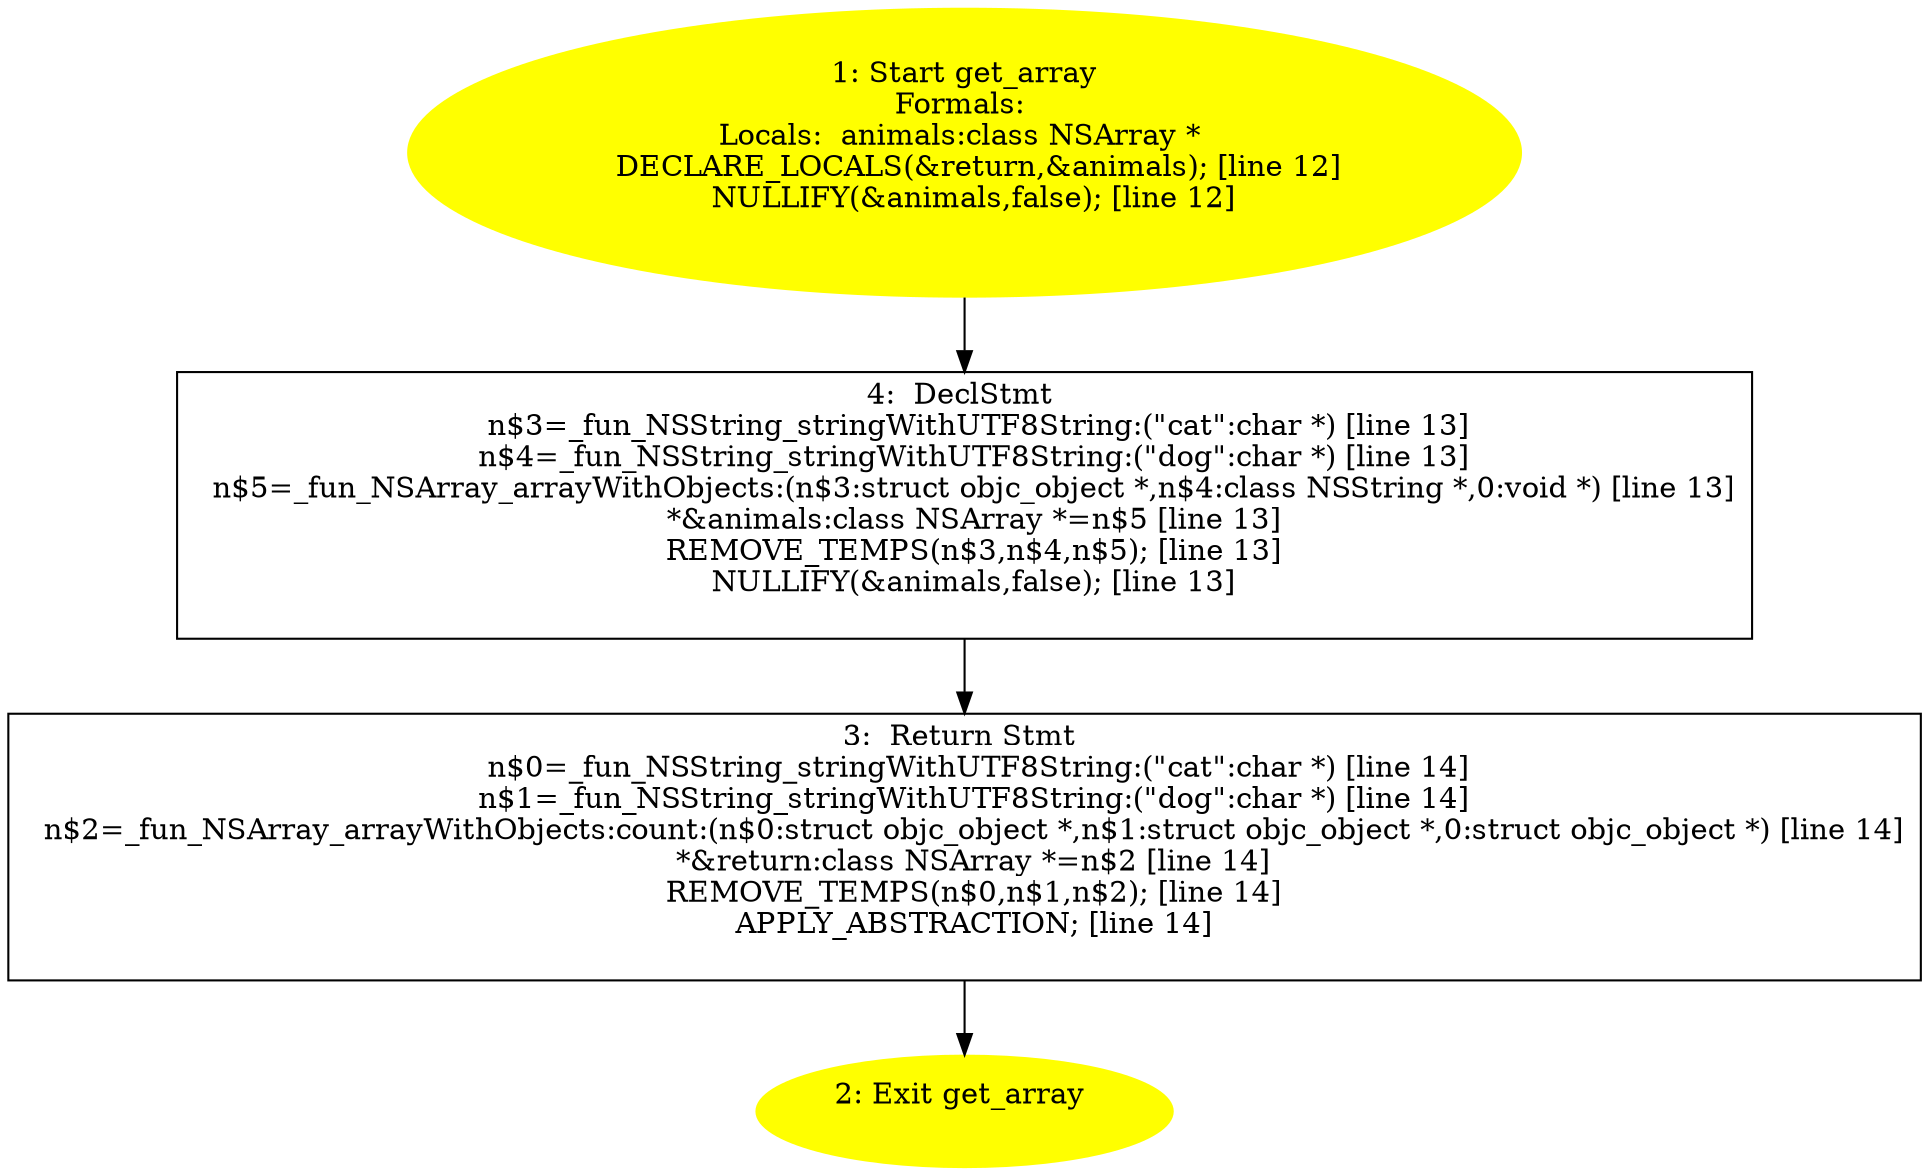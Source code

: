 digraph iCFG {
4 [label="4:  DeclStmt \n   n$3=_fun_NSString_stringWithUTF8String:(\"cat\":char *) [line 13]\n  n$4=_fun_NSString_stringWithUTF8String:(\"dog\":char *) [line 13]\n  n$5=_fun_NSArray_arrayWithObjects:(n$3:struct objc_object *,n$4:class NSString *,0:void *) [line 13]\n  *&animals:class NSArray *=n$5 [line 13]\n  REMOVE_TEMPS(n$3,n$4,n$5); [line 13]\n  NULLIFY(&animals,false); [line 13]\n " shape="box"]
	

	 4 -> 3 ;
3 [label="3:  Return Stmt \n   n$0=_fun_NSString_stringWithUTF8String:(\"cat\":char *) [line 14]\n  n$1=_fun_NSString_stringWithUTF8String:(\"dog\":char *) [line 14]\n  n$2=_fun_NSArray_arrayWithObjects:count:(n$0:struct objc_object *,n$1:struct objc_object *,0:struct objc_object *) [line 14]\n  *&return:class NSArray *=n$2 [line 14]\n  REMOVE_TEMPS(n$0,n$1,n$2); [line 14]\n  APPLY_ABSTRACTION; [line 14]\n " shape="box"]
	

	 3 -> 2 ;
2 [label="2: Exit get_array \n  " color=yellow style=filled]
	

1 [label="1: Start get_array\nFormals: \nLocals:  animals:class NSArray * \n   DECLARE_LOCALS(&return,&animals); [line 12]\n  NULLIFY(&animals,false); [line 12]\n " color=yellow style=filled]
	

	 1 -> 4 ;
}
